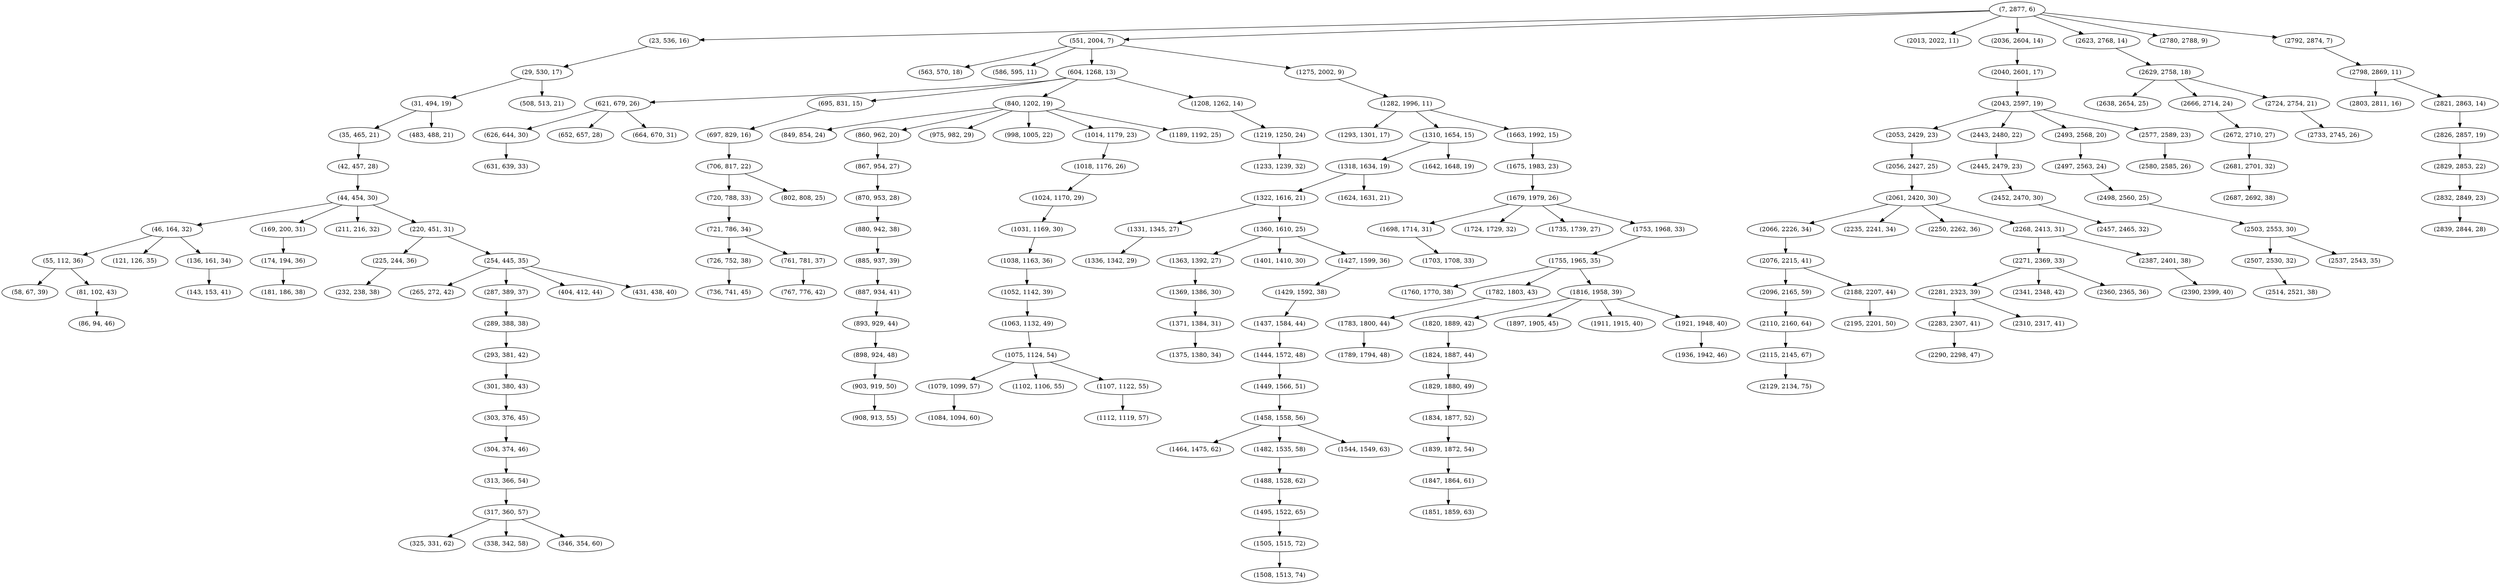 digraph tree {
    "(7, 2877, 6)";
    "(23, 536, 16)";
    "(29, 530, 17)";
    "(31, 494, 19)";
    "(35, 465, 21)";
    "(42, 457, 28)";
    "(44, 454, 30)";
    "(46, 164, 32)";
    "(55, 112, 36)";
    "(58, 67, 39)";
    "(81, 102, 43)";
    "(86, 94, 46)";
    "(121, 126, 35)";
    "(136, 161, 34)";
    "(143, 153, 41)";
    "(169, 200, 31)";
    "(174, 194, 36)";
    "(181, 186, 38)";
    "(211, 216, 32)";
    "(220, 451, 31)";
    "(225, 244, 36)";
    "(232, 238, 38)";
    "(254, 445, 35)";
    "(265, 272, 42)";
    "(287, 389, 37)";
    "(289, 388, 38)";
    "(293, 381, 42)";
    "(301, 380, 43)";
    "(303, 376, 45)";
    "(304, 374, 46)";
    "(313, 366, 54)";
    "(317, 360, 57)";
    "(325, 331, 62)";
    "(338, 342, 58)";
    "(346, 354, 60)";
    "(404, 412, 44)";
    "(431, 438, 40)";
    "(483, 488, 21)";
    "(508, 513, 21)";
    "(551, 2004, 7)";
    "(563, 570, 18)";
    "(586, 595, 11)";
    "(604, 1268, 13)";
    "(621, 679, 26)";
    "(626, 644, 30)";
    "(631, 639, 33)";
    "(652, 657, 28)";
    "(664, 670, 31)";
    "(695, 831, 15)";
    "(697, 829, 16)";
    "(706, 817, 22)";
    "(720, 788, 33)";
    "(721, 786, 34)";
    "(726, 752, 38)";
    "(736, 741, 45)";
    "(761, 781, 37)";
    "(767, 776, 42)";
    "(802, 808, 25)";
    "(840, 1202, 19)";
    "(849, 854, 24)";
    "(860, 962, 20)";
    "(867, 954, 27)";
    "(870, 953, 28)";
    "(880, 942, 38)";
    "(885, 937, 39)";
    "(887, 934, 41)";
    "(893, 929, 44)";
    "(898, 924, 48)";
    "(903, 919, 50)";
    "(908, 913, 55)";
    "(975, 982, 29)";
    "(998, 1005, 22)";
    "(1014, 1179, 23)";
    "(1018, 1176, 26)";
    "(1024, 1170, 29)";
    "(1031, 1169, 30)";
    "(1038, 1163, 36)";
    "(1052, 1142, 39)";
    "(1063, 1132, 49)";
    "(1075, 1124, 54)";
    "(1079, 1099, 57)";
    "(1084, 1094, 60)";
    "(1102, 1106, 55)";
    "(1107, 1122, 55)";
    "(1112, 1119, 57)";
    "(1189, 1192, 25)";
    "(1208, 1262, 14)";
    "(1219, 1250, 24)";
    "(1233, 1239, 32)";
    "(1275, 2002, 9)";
    "(1282, 1996, 11)";
    "(1293, 1301, 17)";
    "(1310, 1654, 15)";
    "(1318, 1634, 19)";
    "(1322, 1616, 21)";
    "(1331, 1345, 27)";
    "(1336, 1342, 29)";
    "(1360, 1610, 25)";
    "(1363, 1392, 27)";
    "(1369, 1386, 30)";
    "(1371, 1384, 31)";
    "(1375, 1380, 34)";
    "(1401, 1410, 30)";
    "(1427, 1599, 36)";
    "(1429, 1592, 38)";
    "(1437, 1584, 44)";
    "(1444, 1572, 48)";
    "(1449, 1566, 51)";
    "(1458, 1558, 56)";
    "(1464, 1475, 62)";
    "(1482, 1535, 58)";
    "(1488, 1528, 62)";
    "(1495, 1522, 65)";
    "(1505, 1515, 72)";
    "(1508, 1513, 74)";
    "(1544, 1549, 63)";
    "(1624, 1631, 21)";
    "(1642, 1648, 19)";
    "(1663, 1992, 15)";
    "(1675, 1983, 23)";
    "(1679, 1979, 26)";
    "(1698, 1714, 31)";
    "(1703, 1708, 33)";
    "(1724, 1729, 32)";
    "(1735, 1739, 27)";
    "(1753, 1968, 33)";
    "(1755, 1965, 35)";
    "(1760, 1770, 38)";
    "(1782, 1803, 43)";
    "(1783, 1800, 44)";
    "(1789, 1794, 48)";
    "(1816, 1958, 39)";
    "(1820, 1889, 42)";
    "(1824, 1887, 44)";
    "(1829, 1880, 49)";
    "(1834, 1877, 52)";
    "(1839, 1872, 54)";
    "(1847, 1864, 61)";
    "(1851, 1859, 63)";
    "(1897, 1905, 45)";
    "(1911, 1915, 40)";
    "(1921, 1948, 40)";
    "(1936, 1942, 46)";
    "(2013, 2022, 11)";
    "(2036, 2604, 14)";
    "(2040, 2601, 17)";
    "(2043, 2597, 19)";
    "(2053, 2429, 23)";
    "(2056, 2427, 25)";
    "(2061, 2420, 30)";
    "(2066, 2226, 34)";
    "(2076, 2215, 41)";
    "(2096, 2165, 59)";
    "(2110, 2160, 64)";
    "(2115, 2145, 67)";
    "(2129, 2134, 75)";
    "(2188, 2207, 44)";
    "(2195, 2201, 50)";
    "(2235, 2241, 34)";
    "(2250, 2262, 36)";
    "(2268, 2413, 31)";
    "(2271, 2369, 33)";
    "(2281, 2323, 39)";
    "(2283, 2307, 41)";
    "(2290, 2298, 47)";
    "(2310, 2317, 41)";
    "(2341, 2348, 42)";
    "(2360, 2365, 36)";
    "(2387, 2401, 38)";
    "(2390, 2399, 40)";
    "(2443, 2480, 22)";
    "(2445, 2479, 23)";
    "(2452, 2470, 30)";
    "(2457, 2465, 32)";
    "(2493, 2568, 20)";
    "(2497, 2563, 24)";
    "(2498, 2560, 25)";
    "(2503, 2553, 30)";
    "(2507, 2530, 32)";
    "(2514, 2521, 38)";
    "(2537, 2543, 35)";
    "(2577, 2589, 23)";
    "(2580, 2585, 26)";
    "(2623, 2768, 14)";
    "(2629, 2758, 18)";
    "(2638, 2654, 25)";
    "(2666, 2714, 24)";
    "(2672, 2710, 27)";
    "(2681, 2701, 32)";
    "(2687, 2692, 38)";
    "(2724, 2754, 21)";
    "(2733, 2745, 26)";
    "(2780, 2788, 9)";
    "(2792, 2874, 7)";
    "(2798, 2869, 11)";
    "(2803, 2811, 16)";
    "(2821, 2863, 14)";
    "(2826, 2857, 19)";
    "(2829, 2853, 22)";
    "(2832, 2849, 23)";
    "(2839, 2844, 28)";
    "(7, 2877, 6)" -> "(23, 536, 16)";
    "(7, 2877, 6)" -> "(551, 2004, 7)";
    "(7, 2877, 6)" -> "(2013, 2022, 11)";
    "(7, 2877, 6)" -> "(2036, 2604, 14)";
    "(7, 2877, 6)" -> "(2623, 2768, 14)";
    "(7, 2877, 6)" -> "(2780, 2788, 9)";
    "(7, 2877, 6)" -> "(2792, 2874, 7)";
    "(23, 536, 16)" -> "(29, 530, 17)";
    "(29, 530, 17)" -> "(31, 494, 19)";
    "(29, 530, 17)" -> "(508, 513, 21)";
    "(31, 494, 19)" -> "(35, 465, 21)";
    "(31, 494, 19)" -> "(483, 488, 21)";
    "(35, 465, 21)" -> "(42, 457, 28)";
    "(42, 457, 28)" -> "(44, 454, 30)";
    "(44, 454, 30)" -> "(46, 164, 32)";
    "(44, 454, 30)" -> "(169, 200, 31)";
    "(44, 454, 30)" -> "(211, 216, 32)";
    "(44, 454, 30)" -> "(220, 451, 31)";
    "(46, 164, 32)" -> "(55, 112, 36)";
    "(46, 164, 32)" -> "(121, 126, 35)";
    "(46, 164, 32)" -> "(136, 161, 34)";
    "(55, 112, 36)" -> "(58, 67, 39)";
    "(55, 112, 36)" -> "(81, 102, 43)";
    "(81, 102, 43)" -> "(86, 94, 46)";
    "(136, 161, 34)" -> "(143, 153, 41)";
    "(169, 200, 31)" -> "(174, 194, 36)";
    "(174, 194, 36)" -> "(181, 186, 38)";
    "(220, 451, 31)" -> "(225, 244, 36)";
    "(220, 451, 31)" -> "(254, 445, 35)";
    "(225, 244, 36)" -> "(232, 238, 38)";
    "(254, 445, 35)" -> "(265, 272, 42)";
    "(254, 445, 35)" -> "(287, 389, 37)";
    "(254, 445, 35)" -> "(404, 412, 44)";
    "(254, 445, 35)" -> "(431, 438, 40)";
    "(287, 389, 37)" -> "(289, 388, 38)";
    "(289, 388, 38)" -> "(293, 381, 42)";
    "(293, 381, 42)" -> "(301, 380, 43)";
    "(301, 380, 43)" -> "(303, 376, 45)";
    "(303, 376, 45)" -> "(304, 374, 46)";
    "(304, 374, 46)" -> "(313, 366, 54)";
    "(313, 366, 54)" -> "(317, 360, 57)";
    "(317, 360, 57)" -> "(325, 331, 62)";
    "(317, 360, 57)" -> "(338, 342, 58)";
    "(317, 360, 57)" -> "(346, 354, 60)";
    "(551, 2004, 7)" -> "(563, 570, 18)";
    "(551, 2004, 7)" -> "(586, 595, 11)";
    "(551, 2004, 7)" -> "(604, 1268, 13)";
    "(551, 2004, 7)" -> "(1275, 2002, 9)";
    "(604, 1268, 13)" -> "(621, 679, 26)";
    "(604, 1268, 13)" -> "(695, 831, 15)";
    "(604, 1268, 13)" -> "(840, 1202, 19)";
    "(604, 1268, 13)" -> "(1208, 1262, 14)";
    "(621, 679, 26)" -> "(626, 644, 30)";
    "(621, 679, 26)" -> "(652, 657, 28)";
    "(621, 679, 26)" -> "(664, 670, 31)";
    "(626, 644, 30)" -> "(631, 639, 33)";
    "(695, 831, 15)" -> "(697, 829, 16)";
    "(697, 829, 16)" -> "(706, 817, 22)";
    "(706, 817, 22)" -> "(720, 788, 33)";
    "(706, 817, 22)" -> "(802, 808, 25)";
    "(720, 788, 33)" -> "(721, 786, 34)";
    "(721, 786, 34)" -> "(726, 752, 38)";
    "(721, 786, 34)" -> "(761, 781, 37)";
    "(726, 752, 38)" -> "(736, 741, 45)";
    "(761, 781, 37)" -> "(767, 776, 42)";
    "(840, 1202, 19)" -> "(849, 854, 24)";
    "(840, 1202, 19)" -> "(860, 962, 20)";
    "(840, 1202, 19)" -> "(975, 982, 29)";
    "(840, 1202, 19)" -> "(998, 1005, 22)";
    "(840, 1202, 19)" -> "(1014, 1179, 23)";
    "(840, 1202, 19)" -> "(1189, 1192, 25)";
    "(860, 962, 20)" -> "(867, 954, 27)";
    "(867, 954, 27)" -> "(870, 953, 28)";
    "(870, 953, 28)" -> "(880, 942, 38)";
    "(880, 942, 38)" -> "(885, 937, 39)";
    "(885, 937, 39)" -> "(887, 934, 41)";
    "(887, 934, 41)" -> "(893, 929, 44)";
    "(893, 929, 44)" -> "(898, 924, 48)";
    "(898, 924, 48)" -> "(903, 919, 50)";
    "(903, 919, 50)" -> "(908, 913, 55)";
    "(1014, 1179, 23)" -> "(1018, 1176, 26)";
    "(1018, 1176, 26)" -> "(1024, 1170, 29)";
    "(1024, 1170, 29)" -> "(1031, 1169, 30)";
    "(1031, 1169, 30)" -> "(1038, 1163, 36)";
    "(1038, 1163, 36)" -> "(1052, 1142, 39)";
    "(1052, 1142, 39)" -> "(1063, 1132, 49)";
    "(1063, 1132, 49)" -> "(1075, 1124, 54)";
    "(1075, 1124, 54)" -> "(1079, 1099, 57)";
    "(1075, 1124, 54)" -> "(1102, 1106, 55)";
    "(1075, 1124, 54)" -> "(1107, 1122, 55)";
    "(1079, 1099, 57)" -> "(1084, 1094, 60)";
    "(1107, 1122, 55)" -> "(1112, 1119, 57)";
    "(1208, 1262, 14)" -> "(1219, 1250, 24)";
    "(1219, 1250, 24)" -> "(1233, 1239, 32)";
    "(1275, 2002, 9)" -> "(1282, 1996, 11)";
    "(1282, 1996, 11)" -> "(1293, 1301, 17)";
    "(1282, 1996, 11)" -> "(1310, 1654, 15)";
    "(1282, 1996, 11)" -> "(1663, 1992, 15)";
    "(1310, 1654, 15)" -> "(1318, 1634, 19)";
    "(1310, 1654, 15)" -> "(1642, 1648, 19)";
    "(1318, 1634, 19)" -> "(1322, 1616, 21)";
    "(1318, 1634, 19)" -> "(1624, 1631, 21)";
    "(1322, 1616, 21)" -> "(1331, 1345, 27)";
    "(1322, 1616, 21)" -> "(1360, 1610, 25)";
    "(1331, 1345, 27)" -> "(1336, 1342, 29)";
    "(1360, 1610, 25)" -> "(1363, 1392, 27)";
    "(1360, 1610, 25)" -> "(1401, 1410, 30)";
    "(1360, 1610, 25)" -> "(1427, 1599, 36)";
    "(1363, 1392, 27)" -> "(1369, 1386, 30)";
    "(1369, 1386, 30)" -> "(1371, 1384, 31)";
    "(1371, 1384, 31)" -> "(1375, 1380, 34)";
    "(1427, 1599, 36)" -> "(1429, 1592, 38)";
    "(1429, 1592, 38)" -> "(1437, 1584, 44)";
    "(1437, 1584, 44)" -> "(1444, 1572, 48)";
    "(1444, 1572, 48)" -> "(1449, 1566, 51)";
    "(1449, 1566, 51)" -> "(1458, 1558, 56)";
    "(1458, 1558, 56)" -> "(1464, 1475, 62)";
    "(1458, 1558, 56)" -> "(1482, 1535, 58)";
    "(1458, 1558, 56)" -> "(1544, 1549, 63)";
    "(1482, 1535, 58)" -> "(1488, 1528, 62)";
    "(1488, 1528, 62)" -> "(1495, 1522, 65)";
    "(1495, 1522, 65)" -> "(1505, 1515, 72)";
    "(1505, 1515, 72)" -> "(1508, 1513, 74)";
    "(1663, 1992, 15)" -> "(1675, 1983, 23)";
    "(1675, 1983, 23)" -> "(1679, 1979, 26)";
    "(1679, 1979, 26)" -> "(1698, 1714, 31)";
    "(1679, 1979, 26)" -> "(1724, 1729, 32)";
    "(1679, 1979, 26)" -> "(1735, 1739, 27)";
    "(1679, 1979, 26)" -> "(1753, 1968, 33)";
    "(1698, 1714, 31)" -> "(1703, 1708, 33)";
    "(1753, 1968, 33)" -> "(1755, 1965, 35)";
    "(1755, 1965, 35)" -> "(1760, 1770, 38)";
    "(1755, 1965, 35)" -> "(1782, 1803, 43)";
    "(1755, 1965, 35)" -> "(1816, 1958, 39)";
    "(1782, 1803, 43)" -> "(1783, 1800, 44)";
    "(1783, 1800, 44)" -> "(1789, 1794, 48)";
    "(1816, 1958, 39)" -> "(1820, 1889, 42)";
    "(1816, 1958, 39)" -> "(1897, 1905, 45)";
    "(1816, 1958, 39)" -> "(1911, 1915, 40)";
    "(1816, 1958, 39)" -> "(1921, 1948, 40)";
    "(1820, 1889, 42)" -> "(1824, 1887, 44)";
    "(1824, 1887, 44)" -> "(1829, 1880, 49)";
    "(1829, 1880, 49)" -> "(1834, 1877, 52)";
    "(1834, 1877, 52)" -> "(1839, 1872, 54)";
    "(1839, 1872, 54)" -> "(1847, 1864, 61)";
    "(1847, 1864, 61)" -> "(1851, 1859, 63)";
    "(1921, 1948, 40)" -> "(1936, 1942, 46)";
    "(2036, 2604, 14)" -> "(2040, 2601, 17)";
    "(2040, 2601, 17)" -> "(2043, 2597, 19)";
    "(2043, 2597, 19)" -> "(2053, 2429, 23)";
    "(2043, 2597, 19)" -> "(2443, 2480, 22)";
    "(2043, 2597, 19)" -> "(2493, 2568, 20)";
    "(2043, 2597, 19)" -> "(2577, 2589, 23)";
    "(2053, 2429, 23)" -> "(2056, 2427, 25)";
    "(2056, 2427, 25)" -> "(2061, 2420, 30)";
    "(2061, 2420, 30)" -> "(2066, 2226, 34)";
    "(2061, 2420, 30)" -> "(2235, 2241, 34)";
    "(2061, 2420, 30)" -> "(2250, 2262, 36)";
    "(2061, 2420, 30)" -> "(2268, 2413, 31)";
    "(2066, 2226, 34)" -> "(2076, 2215, 41)";
    "(2076, 2215, 41)" -> "(2096, 2165, 59)";
    "(2076, 2215, 41)" -> "(2188, 2207, 44)";
    "(2096, 2165, 59)" -> "(2110, 2160, 64)";
    "(2110, 2160, 64)" -> "(2115, 2145, 67)";
    "(2115, 2145, 67)" -> "(2129, 2134, 75)";
    "(2188, 2207, 44)" -> "(2195, 2201, 50)";
    "(2268, 2413, 31)" -> "(2271, 2369, 33)";
    "(2268, 2413, 31)" -> "(2387, 2401, 38)";
    "(2271, 2369, 33)" -> "(2281, 2323, 39)";
    "(2271, 2369, 33)" -> "(2341, 2348, 42)";
    "(2271, 2369, 33)" -> "(2360, 2365, 36)";
    "(2281, 2323, 39)" -> "(2283, 2307, 41)";
    "(2281, 2323, 39)" -> "(2310, 2317, 41)";
    "(2283, 2307, 41)" -> "(2290, 2298, 47)";
    "(2387, 2401, 38)" -> "(2390, 2399, 40)";
    "(2443, 2480, 22)" -> "(2445, 2479, 23)";
    "(2445, 2479, 23)" -> "(2452, 2470, 30)";
    "(2452, 2470, 30)" -> "(2457, 2465, 32)";
    "(2493, 2568, 20)" -> "(2497, 2563, 24)";
    "(2497, 2563, 24)" -> "(2498, 2560, 25)";
    "(2498, 2560, 25)" -> "(2503, 2553, 30)";
    "(2503, 2553, 30)" -> "(2507, 2530, 32)";
    "(2503, 2553, 30)" -> "(2537, 2543, 35)";
    "(2507, 2530, 32)" -> "(2514, 2521, 38)";
    "(2577, 2589, 23)" -> "(2580, 2585, 26)";
    "(2623, 2768, 14)" -> "(2629, 2758, 18)";
    "(2629, 2758, 18)" -> "(2638, 2654, 25)";
    "(2629, 2758, 18)" -> "(2666, 2714, 24)";
    "(2629, 2758, 18)" -> "(2724, 2754, 21)";
    "(2666, 2714, 24)" -> "(2672, 2710, 27)";
    "(2672, 2710, 27)" -> "(2681, 2701, 32)";
    "(2681, 2701, 32)" -> "(2687, 2692, 38)";
    "(2724, 2754, 21)" -> "(2733, 2745, 26)";
    "(2792, 2874, 7)" -> "(2798, 2869, 11)";
    "(2798, 2869, 11)" -> "(2803, 2811, 16)";
    "(2798, 2869, 11)" -> "(2821, 2863, 14)";
    "(2821, 2863, 14)" -> "(2826, 2857, 19)";
    "(2826, 2857, 19)" -> "(2829, 2853, 22)";
    "(2829, 2853, 22)" -> "(2832, 2849, 23)";
    "(2832, 2849, 23)" -> "(2839, 2844, 28)";
}
